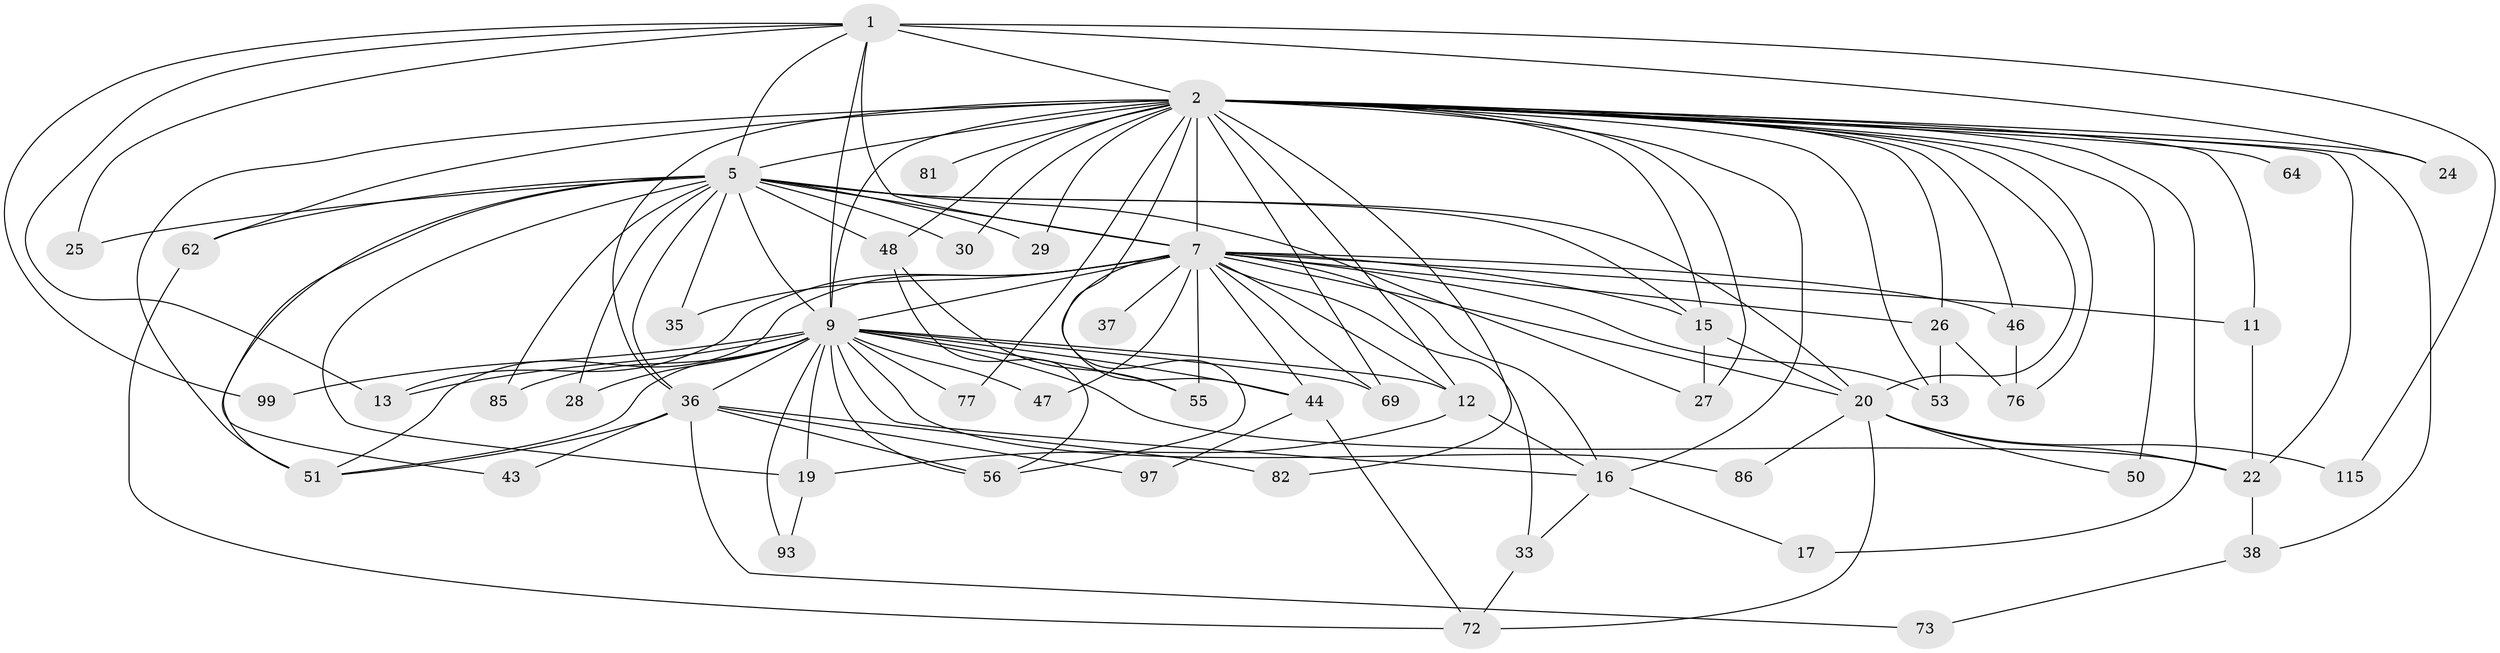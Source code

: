 // original degree distribution, {17: 0.023255813953488372, 24: 0.007751937984496124, 22: 0.015503875968992248, 19: 0.007751937984496124, 13: 0.007751937984496124, 39: 0.007751937984496124, 32: 0.007751937984496124, 4: 0.10852713178294573, 5: 0.046511627906976744, 8: 0.015503875968992248, 3: 0.17829457364341086, 2: 0.5271317829457365, 7: 0.007751937984496124, 6: 0.03875968992248062}
// Generated by graph-tools (version 1.1) at 2025/17/03/04/25 18:17:18]
// undirected, 51 vertices, 123 edges
graph export_dot {
graph [start="1"]
  node [color=gray90,style=filled];
  1;
  2 [super="+111+3+23+4"];
  5 [super="+74+107+52+14"];
  7 [super="+34+94+8+49+66+10"];
  9 [super="+60+71"];
  11 [super="+31"];
  12;
  13 [super="+75"];
  15 [super="+103"];
  16 [super="+18+89"];
  17 [super="+101"];
  19;
  20 [super="+54"];
  22 [super="+65+39"];
  24;
  25;
  26 [super="+68"];
  27;
  28;
  29;
  30;
  33;
  35;
  36 [super="+67+42"];
  37;
  38;
  43;
  44 [super="+121+106+58"];
  46 [super="+98"];
  47;
  48 [super="+80"];
  50 [super="+63"];
  51 [super="+59"];
  53 [super="+84"];
  55;
  56 [super="+57"];
  62;
  64;
  69;
  72 [super="+105"];
  73;
  76;
  77;
  81;
  82;
  85;
  86;
  93;
  97;
  99;
  115;
  1 -- 2 [weight=4];
  1 -- 5 [weight=2];
  1 -- 7 [weight=5];
  1 -- 9;
  1 -- 24;
  1 -- 25;
  1 -- 99;
  1 -- 115;
  1 -- 13;
  2 -- 5 [weight=5];
  2 -- 7 [weight=20];
  2 -- 9 [weight=10];
  2 -- 64 [weight=3];
  2 -- 16 [weight=2];
  2 -- 50 [weight=2];
  2 -- 76;
  2 -- 12;
  2 -- 17 [weight=2];
  2 -- 20 [weight=2];
  2 -- 26;
  2 -- 30;
  2 -- 36;
  2 -- 38;
  2 -- 48;
  2 -- 69;
  2 -- 11;
  2 -- 77;
  2 -- 81 [weight=2];
  2 -- 82;
  2 -- 22;
  2 -- 24;
  2 -- 27;
  2 -- 29;
  2 -- 44 [weight=3];
  2 -- 46 [weight=2];
  2 -- 51 [weight=2];
  2 -- 53;
  2 -- 62;
  2 -- 15;
  5 -- 7 [weight=6];
  5 -- 9 [weight=3];
  5 -- 25;
  5 -- 28;
  5 -- 29;
  5 -- 30;
  5 -- 35;
  5 -- 48;
  5 -- 62;
  5 -- 85;
  5 -- 27;
  5 -- 36;
  5 -- 19 [weight=2];
  5 -- 43;
  5 -- 15;
  5 -- 20;
  5 -- 51;
  7 -- 9 [weight=6];
  7 -- 13 [weight=2];
  7 -- 37 [weight=2];
  7 -- 51;
  7 -- 20;
  7 -- 69;
  7 -- 33;
  7 -- 16 [weight=2];
  7 -- 11 [weight=2];
  7 -- 12;
  7 -- 15;
  7 -- 26;
  7 -- 35;
  7 -- 44 [weight=2];
  7 -- 46;
  7 -- 47;
  7 -- 53;
  7 -- 55;
  7 -- 56;
  9 -- 12;
  9 -- 13;
  9 -- 28;
  9 -- 36 [weight=2];
  9 -- 44 [weight=2];
  9 -- 47;
  9 -- 51;
  9 -- 55;
  9 -- 56;
  9 -- 69;
  9 -- 77;
  9 -- 86;
  9 -- 93;
  9 -- 99;
  9 -- 22 [weight=3];
  9 -- 16;
  9 -- 19;
  9 -- 85;
  11 -- 22;
  12 -- 19;
  12 -- 16;
  15 -- 27;
  15 -- 20;
  16 -- 33;
  16 -- 17;
  19 -- 93;
  20 -- 22;
  20 -- 50;
  20 -- 115;
  20 -- 86;
  20 -- 72;
  22 -- 38;
  26 -- 53 [weight=2];
  26 -- 76;
  33 -- 72;
  36 -- 43;
  36 -- 73;
  36 -- 51;
  36 -- 97;
  36 -- 56;
  36 -- 82;
  38 -- 73;
  44 -- 97;
  44 -- 72;
  46 -- 76;
  48 -- 55;
  48 -- 56;
  62 -- 72;
}
